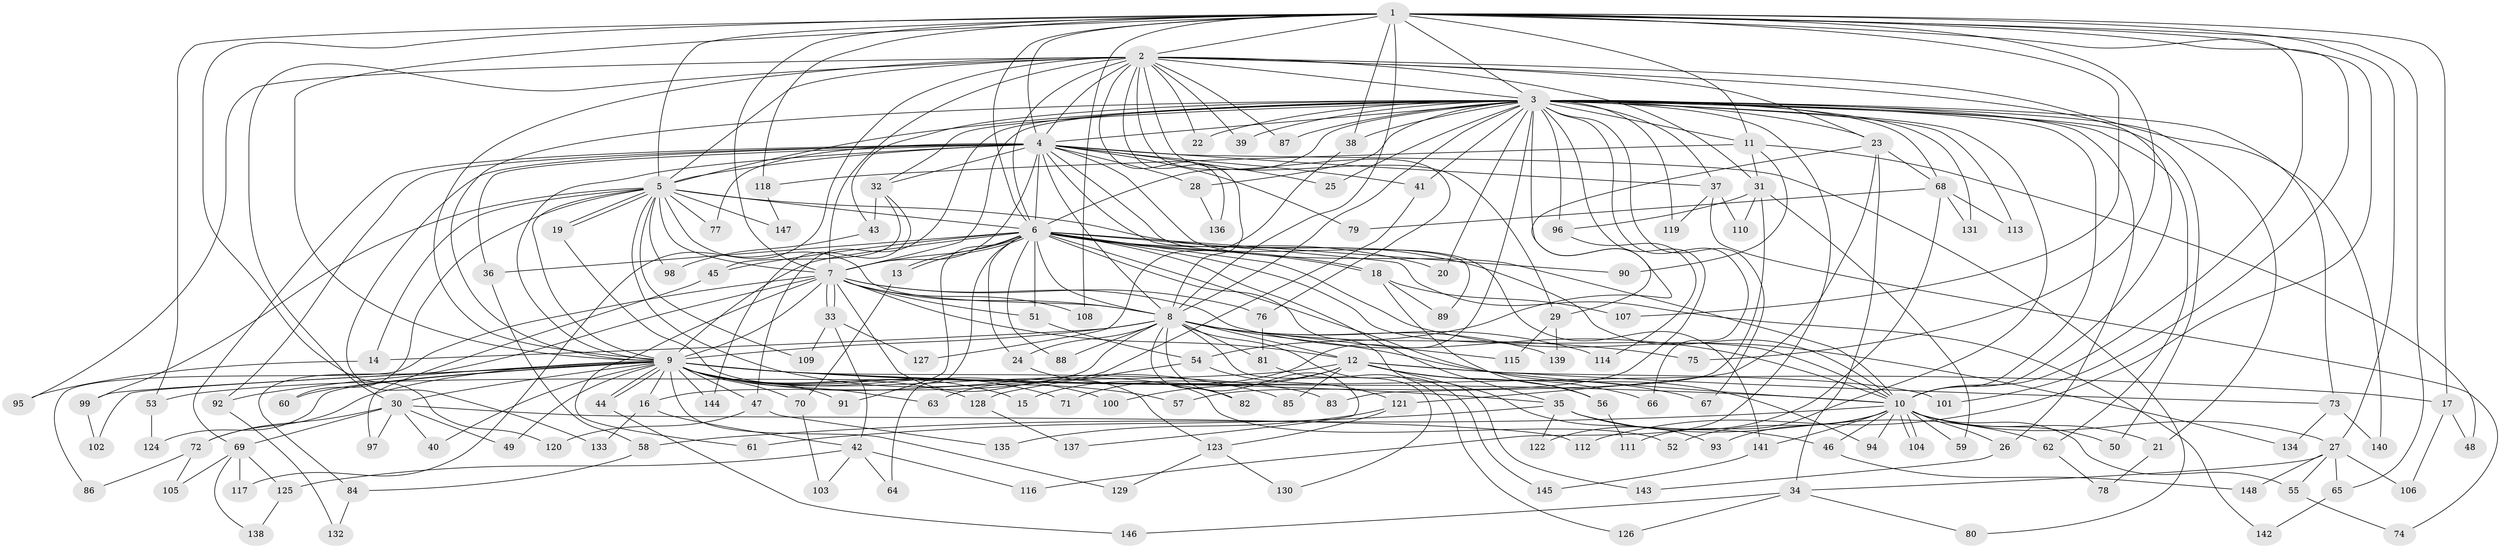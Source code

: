 // Generated by graph-tools (version 1.1) at 2025/13/03/09/25 04:13:53]
// undirected, 148 vertices, 321 edges
graph export_dot {
graph [start="1"]
  node [color=gray90,style=filled];
  1;
  2;
  3;
  4;
  5;
  6;
  7;
  8;
  9;
  10;
  11;
  12;
  13;
  14;
  15;
  16;
  17;
  18;
  19;
  20;
  21;
  22;
  23;
  24;
  25;
  26;
  27;
  28;
  29;
  30;
  31;
  32;
  33;
  34;
  35;
  36;
  37;
  38;
  39;
  40;
  41;
  42;
  43;
  44;
  45;
  46;
  47;
  48;
  49;
  50;
  51;
  52;
  53;
  54;
  55;
  56;
  57;
  58;
  59;
  60;
  61;
  62;
  63;
  64;
  65;
  66;
  67;
  68;
  69;
  70;
  71;
  72;
  73;
  74;
  75;
  76;
  77;
  78;
  79;
  80;
  81;
  82;
  83;
  84;
  85;
  86;
  87;
  88;
  89;
  90;
  91;
  92;
  93;
  94;
  95;
  96;
  97;
  98;
  99;
  100;
  101;
  102;
  103;
  104;
  105;
  106;
  107;
  108;
  109;
  110;
  111;
  112;
  113;
  114;
  115;
  116;
  117;
  118;
  119;
  120;
  121;
  122;
  123;
  124;
  125;
  126;
  127;
  128;
  129;
  130;
  131;
  132;
  133;
  134;
  135;
  136;
  137;
  138;
  139;
  140;
  141;
  142;
  143;
  144;
  145;
  146;
  147;
  148;
  1 -- 2;
  1 -- 3;
  1 -- 4;
  1 -- 5;
  1 -- 6;
  1 -- 7;
  1 -- 8;
  1 -- 9;
  1 -- 10;
  1 -- 11;
  1 -- 17;
  1 -- 27;
  1 -- 38;
  1 -- 53;
  1 -- 65;
  1 -- 75;
  1 -- 101;
  1 -- 107;
  1 -- 108;
  1 -- 112;
  1 -- 118;
  1 -- 120;
  2 -- 3;
  2 -- 4;
  2 -- 5;
  2 -- 6;
  2 -- 7;
  2 -- 8;
  2 -- 9;
  2 -- 10;
  2 -- 22;
  2 -- 23;
  2 -- 29;
  2 -- 30;
  2 -- 31;
  2 -- 39;
  2 -- 76;
  2 -- 87;
  2 -- 95;
  2 -- 117;
  2 -- 136;
  2 -- 140;
  3 -- 4;
  3 -- 5;
  3 -- 6;
  3 -- 7;
  3 -- 8;
  3 -- 9;
  3 -- 10;
  3 -- 11;
  3 -- 15;
  3 -- 20;
  3 -- 21;
  3 -- 22;
  3 -- 23;
  3 -- 25;
  3 -- 26;
  3 -- 28;
  3 -- 29;
  3 -- 32;
  3 -- 37;
  3 -- 38;
  3 -- 39;
  3 -- 41;
  3 -- 43;
  3 -- 47;
  3 -- 50;
  3 -- 57;
  3 -- 62;
  3 -- 66;
  3 -- 67;
  3 -- 68;
  3 -- 73;
  3 -- 87;
  3 -- 96;
  3 -- 111;
  3 -- 113;
  3 -- 116;
  3 -- 119;
  3 -- 131;
  4 -- 5;
  4 -- 6;
  4 -- 7;
  4 -- 8;
  4 -- 9;
  4 -- 10;
  4 -- 25;
  4 -- 28;
  4 -- 32;
  4 -- 36;
  4 -- 37;
  4 -- 41;
  4 -- 69;
  4 -- 77;
  4 -- 79;
  4 -- 80;
  4 -- 89;
  4 -- 92;
  4 -- 133;
  4 -- 141;
  5 -- 6;
  5 -- 7;
  5 -- 8;
  5 -- 9;
  5 -- 10;
  5 -- 14;
  5 -- 19;
  5 -- 19;
  5 -- 60;
  5 -- 77;
  5 -- 85;
  5 -- 98;
  5 -- 99;
  5 -- 109;
  5 -- 147;
  6 -- 7;
  6 -- 8;
  6 -- 9;
  6 -- 10;
  6 -- 13;
  6 -- 13;
  6 -- 18;
  6 -- 18;
  6 -- 20;
  6 -- 24;
  6 -- 35;
  6 -- 36;
  6 -- 45;
  6 -- 51;
  6 -- 64;
  6 -- 88;
  6 -- 90;
  6 -- 91;
  6 -- 94;
  6 -- 134;
  6 -- 142;
  6 -- 143;
  7 -- 8;
  7 -- 9;
  7 -- 10;
  7 -- 12;
  7 -- 33;
  7 -- 33;
  7 -- 51;
  7 -- 61;
  7 -- 76;
  7 -- 84;
  7 -- 86;
  7 -- 108;
  7 -- 123;
  8 -- 9;
  8 -- 10;
  8 -- 12;
  8 -- 14;
  8 -- 16;
  8 -- 24;
  8 -- 75;
  8 -- 81;
  8 -- 82;
  8 -- 88;
  8 -- 114;
  8 -- 115;
  8 -- 130;
  8 -- 137;
  8 -- 139;
  8 -- 145;
  9 -- 10;
  9 -- 15;
  9 -- 16;
  9 -- 17;
  9 -- 30;
  9 -- 35;
  9 -- 40;
  9 -- 44;
  9 -- 44;
  9 -- 47;
  9 -- 49;
  9 -- 57;
  9 -- 60;
  9 -- 63;
  9 -- 70;
  9 -- 71;
  9 -- 72;
  9 -- 83;
  9 -- 91;
  9 -- 92;
  9 -- 99;
  9 -- 100;
  9 -- 102;
  9 -- 124;
  9 -- 128;
  9 -- 129;
  9 -- 144;
  10 -- 21;
  10 -- 26;
  10 -- 27;
  10 -- 46;
  10 -- 50;
  10 -- 52;
  10 -- 55;
  10 -- 58;
  10 -- 59;
  10 -- 93;
  10 -- 94;
  10 -- 104;
  10 -- 104;
  10 -- 141;
  11 -- 31;
  11 -- 48;
  11 -- 90;
  11 -- 118;
  12 -- 53;
  12 -- 56;
  12 -- 66;
  12 -- 67;
  12 -- 71;
  12 -- 73;
  12 -- 85;
  12 -- 93;
  12 -- 100;
  12 -- 101;
  13 -- 70;
  14 -- 95;
  16 -- 42;
  16 -- 133;
  17 -- 48;
  17 -- 106;
  18 -- 56;
  18 -- 89;
  18 -- 107;
  19 -- 52;
  21 -- 78;
  23 -- 34;
  23 -- 54;
  23 -- 68;
  23 -- 121;
  24 -- 82;
  26 -- 143;
  27 -- 34;
  27 -- 55;
  27 -- 65;
  27 -- 106;
  27 -- 148;
  28 -- 136;
  29 -- 115;
  29 -- 139;
  30 -- 40;
  30 -- 49;
  30 -- 69;
  30 -- 72;
  30 -- 97;
  30 -- 112;
  31 -- 59;
  31 -- 83;
  31 -- 96;
  31 -- 110;
  32 -- 43;
  32 -- 45;
  32 -- 144;
  33 -- 42;
  33 -- 109;
  33 -- 127;
  34 -- 80;
  34 -- 126;
  34 -- 146;
  35 -- 46;
  35 -- 61;
  35 -- 62;
  35 -- 122;
  36 -- 58;
  37 -- 74;
  37 -- 110;
  37 -- 119;
  38 -- 127;
  41 -- 63;
  42 -- 64;
  42 -- 103;
  42 -- 116;
  42 -- 125;
  43 -- 98;
  44 -- 146;
  45 -- 97;
  46 -- 148;
  47 -- 120;
  47 -- 135;
  51 -- 54;
  53 -- 124;
  54 -- 121;
  54 -- 128;
  55 -- 74;
  56 -- 111;
  58 -- 84;
  62 -- 78;
  65 -- 142;
  68 -- 79;
  68 -- 113;
  68 -- 122;
  68 -- 131;
  69 -- 105;
  69 -- 117;
  69 -- 125;
  69 -- 138;
  70 -- 103;
  72 -- 86;
  72 -- 105;
  73 -- 134;
  73 -- 140;
  76 -- 81;
  81 -- 126;
  84 -- 132;
  92 -- 132;
  96 -- 114;
  99 -- 102;
  118 -- 147;
  121 -- 123;
  121 -- 135;
  123 -- 129;
  123 -- 130;
  125 -- 138;
  128 -- 137;
  141 -- 145;
}
